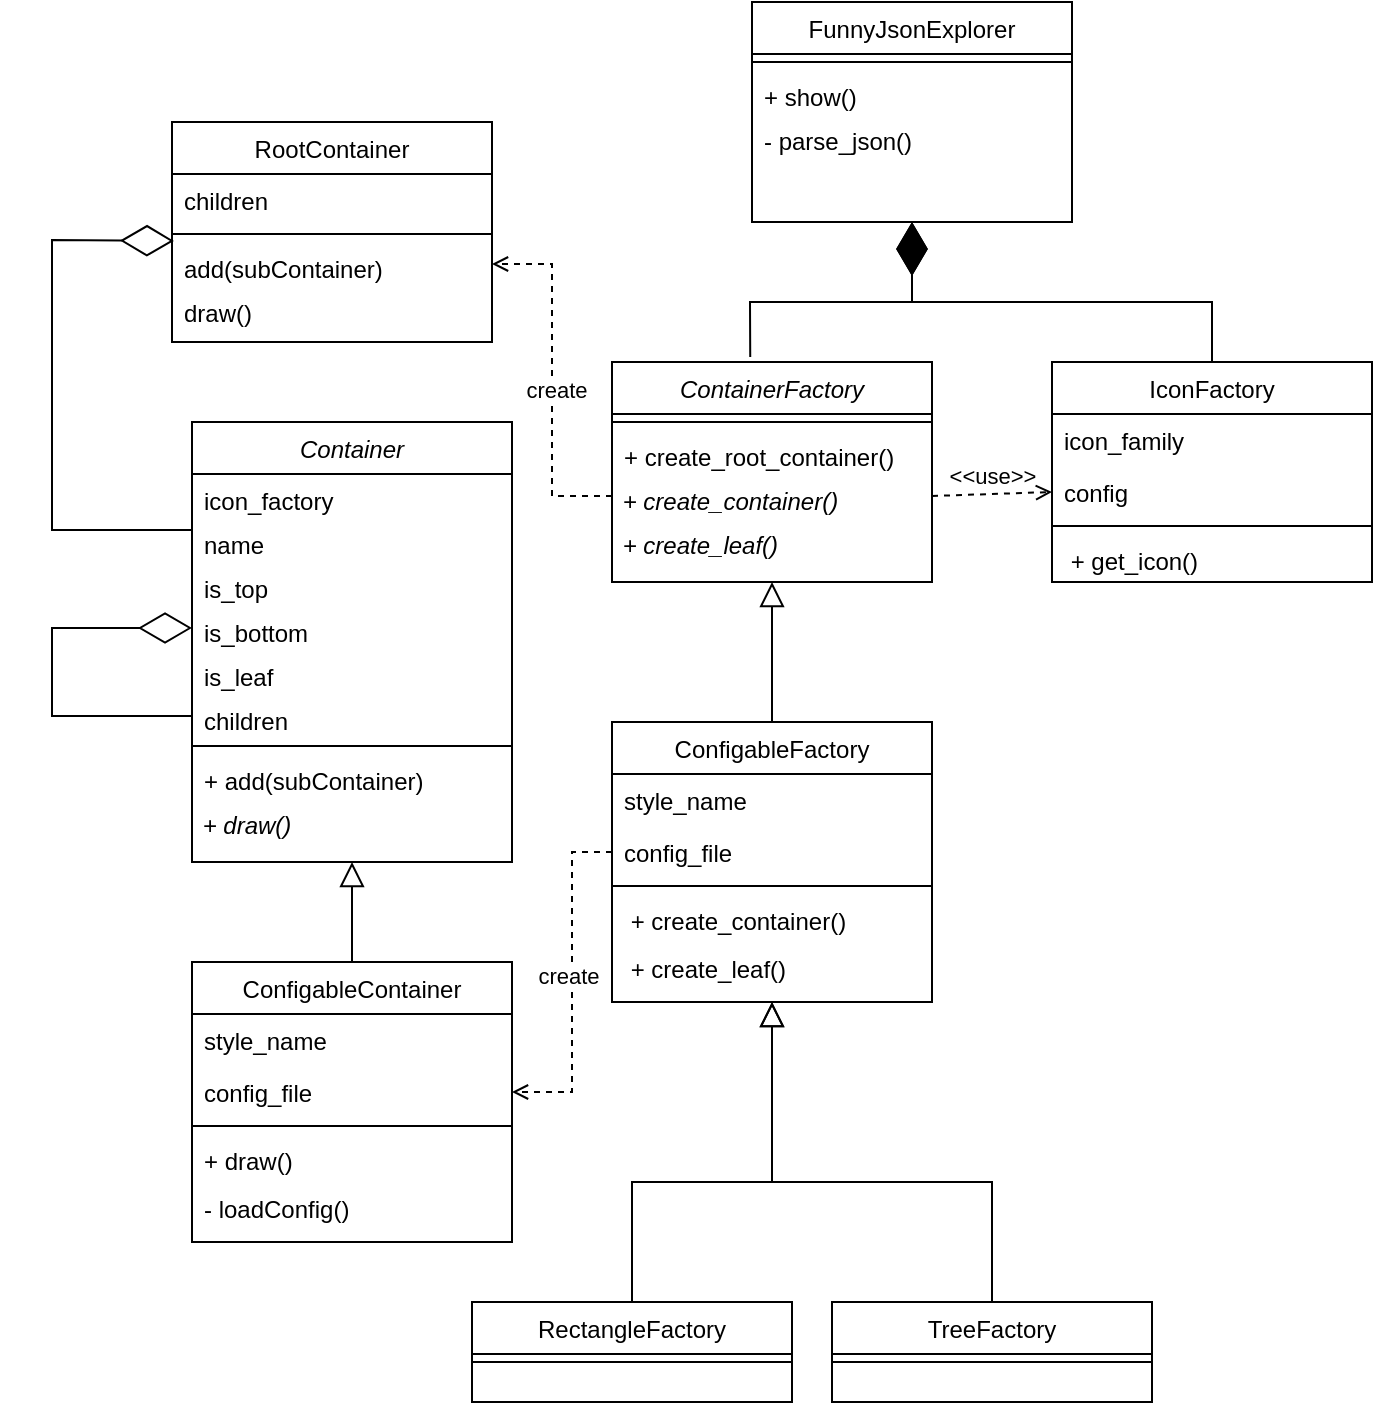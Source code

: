 <mxfile version="24.4.13" type="device">
  <diagram id="C5RBs43oDa-KdzZeNtuy" name="Page-1">
    <mxGraphModel dx="1344" dy="1404" grid="1" gridSize="10" guides="1" tooltips="1" connect="1" arrows="1" fold="1" page="1" pageScale="1" pageWidth="827" pageHeight="1169" math="0" shadow="0">
      <root>
        <mxCell id="WIyWlLk6GJQsqaUBKTNV-0" />
        <mxCell id="WIyWlLk6GJQsqaUBKTNV-1" parent="WIyWlLk6GJQsqaUBKTNV-0" />
        <mxCell id="zkfFHV4jXpPFQw0GAbJ--0" value="Container" style="swimlane;fontStyle=2;align=center;verticalAlign=top;childLayout=stackLayout;horizontal=1;startSize=26;horizontalStack=0;resizeParent=1;resizeLast=0;collapsible=1;marginBottom=0;rounded=0;shadow=0;strokeWidth=1;" parent="WIyWlLk6GJQsqaUBKTNV-1" vertex="1">
          <mxGeometry x="170" y="310" width="160" height="220" as="geometry">
            <mxRectangle x="220" y="120" width="160" height="26" as="alternateBounds" />
          </mxGeometry>
        </mxCell>
        <mxCell id="duJ0vpZc2g5-GDCdJEAK-10" value="icon_factory" style="text;align=left;verticalAlign=top;spacingLeft=4;spacingRight=4;overflow=hidden;rotatable=0;points=[[0,0.5],[1,0.5]];portConstraint=eastwest;rounded=0;shadow=0;html=0;" parent="zkfFHV4jXpPFQw0GAbJ--0" vertex="1">
          <mxGeometry y="26" width="160" height="22" as="geometry" />
        </mxCell>
        <mxCell id="zkfFHV4jXpPFQw0GAbJ--3" value="name" style="text;align=left;verticalAlign=top;spacingLeft=4;spacingRight=4;overflow=hidden;rotatable=0;points=[[0,0.5],[1,0.5]];portConstraint=eastwest;rounded=0;shadow=0;html=0;" parent="zkfFHV4jXpPFQw0GAbJ--0" vertex="1">
          <mxGeometry y="48" width="160" height="22" as="geometry" />
        </mxCell>
        <mxCell id="duJ0vpZc2g5-GDCdJEAK-11" value="is_top&#xa;" style="text;align=left;verticalAlign=top;spacingLeft=4;spacingRight=4;overflow=hidden;rotatable=0;points=[[0,0.5],[1,0.5]];portConstraint=eastwest;rounded=0;shadow=0;html=0;" parent="zkfFHV4jXpPFQw0GAbJ--0" vertex="1">
          <mxGeometry y="70" width="160" height="22" as="geometry" />
        </mxCell>
        <mxCell id="duJ0vpZc2g5-GDCdJEAK-8" value="is_bottom" style="text;align=left;verticalAlign=top;spacingLeft=4;spacingRight=4;overflow=hidden;rotatable=0;points=[[0,0.5],[1,0.5]];portConstraint=eastwest;rounded=0;shadow=0;html=0;" parent="zkfFHV4jXpPFQw0GAbJ--0" vertex="1">
          <mxGeometry y="92" width="160" height="22" as="geometry" />
        </mxCell>
        <mxCell id="zkfFHV4jXpPFQw0GAbJ--5" value="is_leaf" style="text;align=left;verticalAlign=top;spacingLeft=4;spacingRight=4;overflow=hidden;rotatable=0;points=[[0,0.5],[1,0.5]];portConstraint=eastwest;" parent="zkfFHV4jXpPFQw0GAbJ--0" vertex="1">
          <mxGeometry y="114" width="160" height="22" as="geometry" />
        </mxCell>
        <mxCell id="duJ0vpZc2g5-GDCdJEAK-9" value="children" style="text;align=left;verticalAlign=top;spacingLeft=4;spacingRight=4;overflow=hidden;rotatable=0;points=[[0,0.5],[1,0.5]];portConstraint=eastwest;" parent="zkfFHV4jXpPFQw0GAbJ--0" vertex="1">
          <mxGeometry y="136" width="160" height="22" as="geometry" />
        </mxCell>
        <mxCell id="zkfFHV4jXpPFQw0GAbJ--4" value="" style="line;html=1;strokeWidth=1;align=left;verticalAlign=middle;spacingTop=-1;spacingLeft=3;spacingRight=3;rotatable=0;labelPosition=right;points=[];portConstraint=eastwest;" parent="zkfFHV4jXpPFQw0GAbJ--0" vertex="1">
          <mxGeometry y="158" width="160" height="8" as="geometry" />
        </mxCell>
        <mxCell id="duJ0vpZc2g5-GDCdJEAK-14" value="+ add(subContainer)" style="text;align=left;verticalAlign=top;spacingLeft=4;spacingRight=4;overflow=hidden;rotatable=0;points=[[0,0.5],[1,0.5]];portConstraint=eastwest;" parent="zkfFHV4jXpPFQw0GAbJ--0" vertex="1">
          <mxGeometry y="166" width="160" height="22" as="geometry" />
        </mxCell>
        <mxCell id="6WIjI4Xxnoyfepmd8r0f-22" value="&lt;div&gt;&lt;span style=&quot;text-align: center; text-wrap: nowrap;&quot;&gt;&lt;i&gt;&amp;nbsp;+ draw()&lt;/i&gt;&lt;/span&gt;&lt;br&gt;&lt;/div&gt;" style="text;whiteSpace=wrap;html=1;" vertex="1" parent="zkfFHV4jXpPFQw0GAbJ--0">
          <mxGeometry y="188" width="160" height="22" as="geometry" />
        </mxCell>
        <mxCell id="6WIjI4Xxnoyfepmd8r0f-52" value="" style="endArrow=diamondThin;endFill=0;endSize=24;html=1;rounded=0;entryX=0;entryY=0.5;entryDx=0;entryDy=0;exitX=0;exitY=0.5;exitDx=0;exitDy=0;" edge="1" parent="zkfFHV4jXpPFQw0GAbJ--0" source="duJ0vpZc2g5-GDCdJEAK-9" target="duJ0vpZc2g5-GDCdJEAK-8">
          <mxGeometry width="160" relative="1" as="geometry">
            <mxPoint x="60" y="550" as="sourcePoint" />
            <mxPoint x="220" y="550" as="targetPoint" />
            <Array as="points">
              <mxPoint x="-70" y="147" />
              <mxPoint x="-70" y="103" />
            </Array>
          </mxGeometry>
        </mxCell>
        <mxCell id="zkfFHV4jXpPFQw0GAbJ--6" value="ConfigableContainer" style="swimlane;fontStyle=0;align=center;verticalAlign=top;childLayout=stackLayout;horizontal=1;startSize=26;horizontalStack=0;resizeParent=1;resizeLast=0;collapsible=1;marginBottom=0;rounded=0;shadow=0;strokeWidth=1;" parent="WIyWlLk6GJQsqaUBKTNV-1" vertex="1">
          <mxGeometry x="170" y="580" width="160" height="140" as="geometry">
            <mxRectangle x="130" y="380" width="160" height="26" as="alternateBounds" />
          </mxGeometry>
        </mxCell>
        <mxCell id="zkfFHV4jXpPFQw0GAbJ--7" value="style_name" style="text;align=left;verticalAlign=top;spacingLeft=4;spacingRight=4;overflow=hidden;rotatable=0;points=[[0,0.5],[1,0.5]];portConstraint=eastwest;" parent="zkfFHV4jXpPFQw0GAbJ--6" vertex="1">
          <mxGeometry y="26" width="160" height="26" as="geometry" />
        </mxCell>
        <mxCell id="zkfFHV4jXpPFQw0GAbJ--8" value="config_file" style="text;align=left;verticalAlign=top;spacingLeft=4;spacingRight=4;overflow=hidden;rotatable=0;points=[[0,0.5],[1,0.5]];portConstraint=eastwest;rounded=0;shadow=0;html=0;" parent="zkfFHV4jXpPFQw0GAbJ--6" vertex="1">
          <mxGeometry y="52" width="160" height="26" as="geometry" />
        </mxCell>
        <mxCell id="zkfFHV4jXpPFQw0GAbJ--9" value="" style="line;html=1;strokeWidth=1;align=left;verticalAlign=middle;spacingTop=-1;spacingLeft=3;spacingRight=3;rotatable=0;labelPosition=right;points=[];portConstraint=eastwest;" parent="zkfFHV4jXpPFQw0GAbJ--6" vertex="1">
          <mxGeometry y="78" width="160" height="8" as="geometry" />
        </mxCell>
        <mxCell id="zkfFHV4jXpPFQw0GAbJ--11" value="+ draw()" style="text;align=left;verticalAlign=top;spacingLeft=4;spacingRight=4;overflow=hidden;rotatable=0;points=[[0,0.5],[1,0.5]];portConstraint=eastwest;" parent="zkfFHV4jXpPFQw0GAbJ--6" vertex="1">
          <mxGeometry y="86" width="160" height="24" as="geometry" />
        </mxCell>
        <mxCell id="6WIjI4Xxnoyfepmd8r0f-9" value="- loadConfig()" style="text;align=left;verticalAlign=top;spacingLeft=4;spacingRight=4;overflow=hidden;rotatable=0;points=[[0,0.5],[1,0.5]];portConstraint=eastwest;" vertex="1" parent="zkfFHV4jXpPFQw0GAbJ--6">
          <mxGeometry y="110" width="160" height="24" as="geometry" />
        </mxCell>
        <mxCell id="zkfFHV4jXpPFQw0GAbJ--12" value="" style="endArrow=block;endSize=10;endFill=0;shadow=0;strokeWidth=1;rounded=0;curved=0;edgeStyle=elbowEdgeStyle;elbow=vertical;" parent="WIyWlLk6GJQsqaUBKTNV-1" source="zkfFHV4jXpPFQw0GAbJ--6" target="zkfFHV4jXpPFQw0GAbJ--0" edge="1">
          <mxGeometry width="160" relative="1" as="geometry">
            <mxPoint x="290" y="333" as="sourcePoint" />
            <mxPoint x="290" y="333" as="targetPoint" />
          </mxGeometry>
        </mxCell>
        <mxCell id="6WIjI4Xxnoyfepmd8r0f-3" value="RootContainer" style="swimlane;fontStyle=0;align=center;verticalAlign=top;childLayout=stackLayout;horizontal=1;startSize=26;horizontalStack=0;resizeParent=1;resizeLast=0;collapsible=1;marginBottom=0;rounded=0;shadow=0;strokeWidth=1;" vertex="1" parent="WIyWlLk6GJQsqaUBKTNV-1">
          <mxGeometry x="160" y="160" width="160" height="110" as="geometry">
            <mxRectangle x="130" y="380" width="160" height="26" as="alternateBounds" />
          </mxGeometry>
        </mxCell>
        <mxCell id="6WIjI4Xxnoyfepmd8r0f-5" value="children" style="text;align=left;verticalAlign=top;spacingLeft=4;spacingRight=4;overflow=hidden;rotatable=0;points=[[0,0.5],[1,0.5]];portConstraint=eastwest;rounded=0;shadow=0;html=0;" vertex="1" parent="6WIjI4Xxnoyfepmd8r0f-3">
          <mxGeometry y="26" width="160" height="26" as="geometry" />
        </mxCell>
        <mxCell id="6WIjI4Xxnoyfepmd8r0f-6" value="" style="line;html=1;strokeWidth=1;align=left;verticalAlign=middle;spacingTop=-1;spacingLeft=3;spacingRight=3;rotatable=0;labelPosition=right;points=[];portConstraint=eastwest;" vertex="1" parent="6WIjI4Xxnoyfepmd8r0f-3">
          <mxGeometry y="52" width="160" height="8" as="geometry" />
        </mxCell>
        <mxCell id="6WIjI4Xxnoyfepmd8r0f-8" value="add(subContainer)" style="text;align=left;verticalAlign=top;spacingLeft=4;spacingRight=4;overflow=hidden;rotatable=0;points=[[0,0.5],[1,0.5]];portConstraint=eastwest;" vertex="1" parent="6WIjI4Xxnoyfepmd8r0f-3">
          <mxGeometry y="60" width="160" height="22" as="geometry" />
        </mxCell>
        <mxCell id="6WIjI4Xxnoyfepmd8r0f-7" value="draw()" style="text;align=left;verticalAlign=top;spacingLeft=4;spacingRight=4;overflow=hidden;rotatable=0;points=[[0,0.5],[1,0.5]];portConstraint=eastwest;" vertex="1" parent="6WIjI4Xxnoyfepmd8r0f-3">
          <mxGeometry y="82" width="160" height="26" as="geometry" />
        </mxCell>
        <mxCell id="6WIjI4Xxnoyfepmd8r0f-11" value="ContainerFactory" style="swimlane;fontStyle=2;align=center;verticalAlign=top;childLayout=stackLayout;horizontal=1;startSize=26;horizontalStack=0;resizeParent=1;resizeLast=0;collapsible=1;marginBottom=0;rounded=0;shadow=0;strokeWidth=1;" vertex="1" parent="WIyWlLk6GJQsqaUBKTNV-1">
          <mxGeometry x="380" y="280" width="160" height="110" as="geometry">
            <mxRectangle x="220" y="120" width="160" height="26" as="alternateBounds" />
          </mxGeometry>
        </mxCell>
        <mxCell id="6WIjI4Xxnoyfepmd8r0f-18" value="" style="line;html=1;strokeWidth=1;align=left;verticalAlign=middle;spacingTop=-1;spacingLeft=3;spacingRight=3;rotatable=0;labelPosition=right;points=[];portConstraint=eastwest;" vertex="1" parent="6WIjI4Xxnoyfepmd8r0f-11">
          <mxGeometry y="26" width="160" height="8" as="geometry" />
        </mxCell>
        <mxCell id="6WIjI4Xxnoyfepmd8r0f-20" value="+ create_root_container()" style="text;align=left;verticalAlign=top;spacingLeft=4;spacingRight=4;overflow=hidden;rotatable=0;points=[[0,0.5],[1,0.5]];portConstraint=eastwest;" vertex="1" parent="6WIjI4Xxnoyfepmd8r0f-11">
          <mxGeometry y="34" width="160" height="22" as="geometry" />
        </mxCell>
        <mxCell id="6WIjI4Xxnoyfepmd8r0f-23" value="&lt;div&gt;&lt;span style=&quot;text-wrap: nowrap;&quot;&gt;&lt;i&gt;&amp;nbsp;+ create_container()&lt;/i&gt;&lt;/span&gt;&lt;br&gt;&lt;/div&gt;" style="text;whiteSpace=wrap;html=1;" vertex="1" parent="6WIjI4Xxnoyfepmd8r0f-11">
          <mxGeometry y="56" width="160" height="22" as="geometry" />
        </mxCell>
        <mxCell id="6WIjI4Xxnoyfepmd8r0f-25" value="&lt;div&gt;&lt;span style=&quot;text-wrap: nowrap;&quot;&gt;&lt;i&gt;&amp;nbsp;+ create_leaf()&lt;/i&gt;&lt;/span&gt;&lt;br&gt;&lt;/div&gt;" style="text;whiteSpace=wrap;html=1;" vertex="1" parent="6WIjI4Xxnoyfepmd8r0f-11">
          <mxGeometry y="78" width="160" height="22" as="geometry" />
        </mxCell>
        <mxCell id="6WIjI4Xxnoyfepmd8r0f-26" value="ConfigableFactory" style="swimlane;fontStyle=0;align=center;verticalAlign=top;childLayout=stackLayout;horizontal=1;startSize=26;horizontalStack=0;resizeParent=1;resizeLast=0;collapsible=1;marginBottom=0;rounded=0;shadow=0;strokeWidth=1;" vertex="1" parent="WIyWlLk6GJQsqaUBKTNV-1">
          <mxGeometry x="380" y="460" width="160" height="140" as="geometry">
            <mxRectangle x="130" y="380" width="160" height="26" as="alternateBounds" />
          </mxGeometry>
        </mxCell>
        <mxCell id="6WIjI4Xxnoyfepmd8r0f-27" value="style_name" style="text;align=left;verticalAlign=top;spacingLeft=4;spacingRight=4;overflow=hidden;rotatable=0;points=[[0,0.5],[1,0.5]];portConstraint=eastwest;" vertex="1" parent="6WIjI4Xxnoyfepmd8r0f-26">
          <mxGeometry y="26" width="160" height="26" as="geometry" />
        </mxCell>
        <mxCell id="6WIjI4Xxnoyfepmd8r0f-28" value="config_file" style="text;align=left;verticalAlign=top;spacingLeft=4;spacingRight=4;overflow=hidden;rotatable=0;points=[[0,0.5],[1,0.5]];portConstraint=eastwest;rounded=0;shadow=0;html=0;" vertex="1" parent="6WIjI4Xxnoyfepmd8r0f-26">
          <mxGeometry y="52" width="160" height="26" as="geometry" />
        </mxCell>
        <mxCell id="6WIjI4Xxnoyfepmd8r0f-29" value="" style="line;html=1;strokeWidth=1;align=left;verticalAlign=middle;spacingTop=-1;spacingLeft=3;spacingRight=3;rotatable=0;labelPosition=right;points=[];portConstraint=eastwest;" vertex="1" parent="6WIjI4Xxnoyfepmd8r0f-26">
          <mxGeometry y="78" width="160" height="8" as="geometry" />
        </mxCell>
        <mxCell id="6WIjI4Xxnoyfepmd8r0f-30" value=" + create_container()" style="text;align=left;verticalAlign=top;spacingLeft=4;spacingRight=4;overflow=hidden;rotatable=0;points=[[0,0.5],[1,0.5]];portConstraint=eastwest;" vertex="1" parent="6WIjI4Xxnoyfepmd8r0f-26">
          <mxGeometry y="86" width="160" height="24" as="geometry" />
        </mxCell>
        <mxCell id="6WIjI4Xxnoyfepmd8r0f-34" value=" + create_leaf()" style="text;align=left;verticalAlign=top;spacingLeft=4;spacingRight=4;overflow=hidden;rotatable=0;points=[[0,0.5],[1,0.5]];portConstraint=eastwest;" vertex="1" parent="6WIjI4Xxnoyfepmd8r0f-26">
          <mxGeometry y="110" width="160" height="24" as="geometry" />
        </mxCell>
        <mxCell id="6WIjI4Xxnoyfepmd8r0f-33" value="" style="endArrow=block;endSize=10;endFill=0;shadow=0;strokeWidth=1;rounded=0;curved=0;edgeStyle=elbowEdgeStyle;elbow=vertical;entryX=0.5;entryY=1;entryDx=0;entryDy=0;exitX=0.5;exitY=0;exitDx=0;exitDy=0;" edge="1" parent="WIyWlLk6GJQsqaUBKTNV-1" source="6WIjI4Xxnoyfepmd8r0f-26" target="6WIjI4Xxnoyfepmd8r0f-11">
          <mxGeometry width="160" relative="1" as="geometry">
            <mxPoint x="220" y="660" as="sourcePoint" />
            <mxPoint x="220" y="610" as="targetPoint" />
          </mxGeometry>
        </mxCell>
        <mxCell id="6WIjI4Xxnoyfepmd8r0f-35" value="TreeFactory" style="swimlane;fontStyle=0;align=center;verticalAlign=top;childLayout=stackLayout;horizontal=1;startSize=26;horizontalStack=0;resizeParent=1;resizeLast=0;collapsible=1;marginBottom=0;rounded=0;shadow=0;strokeWidth=1;" vertex="1" parent="WIyWlLk6GJQsqaUBKTNV-1">
          <mxGeometry x="490" y="750" width="160" height="50" as="geometry">
            <mxRectangle x="130" y="380" width="160" height="26" as="alternateBounds" />
          </mxGeometry>
        </mxCell>
        <mxCell id="6WIjI4Xxnoyfepmd8r0f-38" value="" style="line;html=1;strokeWidth=1;align=left;verticalAlign=middle;spacingTop=-1;spacingLeft=3;spacingRight=3;rotatable=0;labelPosition=right;points=[];portConstraint=eastwest;" vertex="1" parent="6WIjI4Xxnoyfepmd8r0f-35">
          <mxGeometry y="26" width="160" height="8" as="geometry" />
        </mxCell>
        <mxCell id="6WIjI4Xxnoyfepmd8r0f-41" value="RectangleFactory" style="swimlane;fontStyle=0;align=center;verticalAlign=top;childLayout=stackLayout;horizontal=1;startSize=26;horizontalStack=0;resizeParent=1;resizeLast=0;collapsible=1;marginBottom=0;rounded=0;shadow=0;strokeWidth=1;" vertex="1" parent="WIyWlLk6GJQsqaUBKTNV-1">
          <mxGeometry x="310" y="750" width="160" height="50" as="geometry">
            <mxRectangle x="130" y="380" width="160" height="26" as="alternateBounds" />
          </mxGeometry>
        </mxCell>
        <mxCell id="6WIjI4Xxnoyfepmd8r0f-42" value="" style="line;html=1;strokeWidth=1;align=left;verticalAlign=middle;spacingTop=-1;spacingLeft=3;spacingRight=3;rotatable=0;labelPosition=right;points=[];portConstraint=eastwest;" vertex="1" parent="6WIjI4Xxnoyfepmd8r0f-41">
          <mxGeometry y="26" width="160" height="8" as="geometry" />
        </mxCell>
        <mxCell id="6WIjI4Xxnoyfepmd8r0f-44" value="" style="endArrow=block;endSize=10;endFill=0;shadow=0;strokeWidth=1;rounded=0;curved=0;edgeStyle=elbowEdgeStyle;elbow=vertical;exitX=0.5;exitY=0;exitDx=0;exitDy=0;entryX=0.5;entryY=1;entryDx=0;entryDy=0;" edge="1" parent="WIyWlLk6GJQsqaUBKTNV-1" source="6WIjI4Xxnoyfepmd8r0f-41" target="6WIjI4Xxnoyfepmd8r0f-26">
          <mxGeometry width="160" relative="1" as="geometry">
            <mxPoint x="220" y="660" as="sourcePoint" />
            <mxPoint x="220" y="610" as="targetPoint" />
            <Array as="points">
              <mxPoint x="470" y="690" />
            </Array>
          </mxGeometry>
        </mxCell>
        <mxCell id="6WIjI4Xxnoyfepmd8r0f-45" value="" style="endArrow=block;endSize=10;endFill=0;shadow=0;strokeWidth=1;rounded=0;curved=0;edgeStyle=elbowEdgeStyle;elbow=vertical;exitX=0.5;exitY=0;exitDx=0;exitDy=0;" edge="1" parent="WIyWlLk6GJQsqaUBKTNV-1" source="6WIjI4Xxnoyfepmd8r0f-35">
          <mxGeometry width="160" relative="1" as="geometry">
            <mxPoint x="420" y="740" as="sourcePoint" />
            <mxPoint x="460" y="600" as="targetPoint" />
            <Array as="points">
              <mxPoint x="510" y="690" />
            </Array>
          </mxGeometry>
        </mxCell>
        <mxCell id="6WIjI4Xxnoyfepmd8r0f-47" value="" style="html=1;verticalAlign=bottom;labelBackgroundColor=none;endArrow=open;endFill=0;dashed=1;rounded=0;exitX=0;exitY=0.5;exitDx=0;exitDy=0;entryX=1;entryY=0.5;entryDx=0;entryDy=0;" edge="1" parent="WIyWlLk6GJQsqaUBKTNV-1" source="6WIjI4Xxnoyfepmd8r0f-28" target="zkfFHV4jXpPFQw0GAbJ--8">
          <mxGeometry width="160" relative="1" as="geometry">
            <mxPoint x="350" y="940" as="sourcePoint" />
            <mxPoint x="510" y="940" as="targetPoint" />
            <Array as="points">
              <mxPoint x="360" y="525" />
              <mxPoint x="360" y="645" />
            </Array>
          </mxGeometry>
        </mxCell>
        <mxCell id="6WIjI4Xxnoyfepmd8r0f-48" value="create" style="edgeLabel;html=1;align=center;verticalAlign=middle;resizable=0;points=[];" vertex="1" connectable="0" parent="6WIjI4Xxnoyfepmd8r0f-47">
          <mxGeometry x="-0.048" y="-2" relative="1" as="geometry">
            <mxPoint y="1" as="offset" />
          </mxGeometry>
        </mxCell>
        <mxCell id="6WIjI4Xxnoyfepmd8r0f-49" value="" style="html=1;verticalAlign=bottom;labelBackgroundColor=none;endArrow=open;endFill=0;dashed=1;rounded=0;exitX=0;exitY=0.5;exitDx=0;exitDy=0;entryX=1;entryY=0.5;entryDx=0;entryDy=0;" edge="1" parent="WIyWlLk6GJQsqaUBKTNV-1" source="6WIjI4Xxnoyfepmd8r0f-23" target="6WIjI4Xxnoyfepmd8r0f-8">
          <mxGeometry width="160" relative="1" as="geometry">
            <mxPoint x="380" y="360" as="sourcePoint" />
            <mxPoint x="330" y="480" as="targetPoint" />
            <Array as="points">
              <mxPoint x="350" y="347" />
              <mxPoint x="350" y="231" />
            </Array>
          </mxGeometry>
        </mxCell>
        <mxCell id="6WIjI4Xxnoyfepmd8r0f-50" value="create" style="edgeLabel;html=1;align=center;verticalAlign=middle;resizable=0;points=[];" vertex="1" connectable="0" parent="6WIjI4Xxnoyfepmd8r0f-49">
          <mxGeometry x="-0.048" y="-2" relative="1" as="geometry">
            <mxPoint y="1" as="offset" />
          </mxGeometry>
        </mxCell>
        <mxCell id="6WIjI4Xxnoyfepmd8r0f-53" value="" style="endArrow=diamondThin;endFill=0;endSize=24;html=1;rounded=0;entryX=0.006;entryY=-0.024;entryDx=0;entryDy=0;exitX=0;exitY=0.5;exitDx=0;exitDy=0;entryPerimeter=0;" edge="1" parent="WIyWlLk6GJQsqaUBKTNV-1" target="6WIjI4Xxnoyfepmd8r0f-8">
          <mxGeometry width="160" relative="1" as="geometry">
            <mxPoint x="170" y="364" as="sourcePoint" />
            <mxPoint x="170" y="320" as="targetPoint" />
            <Array as="points">
              <mxPoint x="100" y="364" />
              <mxPoint x="100" y="219" />
            </Array>
          </mxGeometry>
        </mxCell>
        <mxCell id="6WIjI4Xxnoyfepmd8r0f-54" value="IconFactory" style="swimlane;fontStyle=0;align=center;verticalAlign=top;childLayout=stackLayout;horizontal=1;startSize=26;horizontalStack=0;resizeParent=1;resizeLast=0;collapsible=1;marginBottom=0;rounded=0;shadow=0;strokeWidth=1;" vertex="1" parent="WIyWlLk6GJQsqaUBKTNV-1">
          <mxGeometry x="600" y="280" width="160" height="110" as="geometry">
            <mxRectangle x="130" y="380" width="160" height="26" as="alternateBounds" />
          </mxGeometry>
        </mxCell>
        <mxCell id="6WIjI4Xxnoyfepmd8r0f-55" value="icon_family" style="text;align=left;verticalAlign=top;spacingLeft=4;spacingRight=4;overflow=hidden;rotatable=0;points=[[0,0.5],[1,0.5]];portConstraint=eastwest;" vertex="1" parent="6WIjI4Xxnoyfepmd8r0f-54">
          <mxGeometry y="26" width="160" height="26" as="geometry" />
        </mxCell>
        <mxCell id="6WIjI4Xxnoyfepmd8r0f-56" value="config" style="text;align=left;verticalAlign=top;spacingLeft=4;spacingRight=4;overflow=hidden;rotatable=0;points=[[0,0.5],[1,0.5]];portConstraint=eastwest;rounded=0;shadow=0;html=0;" vertex="1" parent="6WIjI4Xxnoyfepmd8r0f-54">
          <mxGeometry y="52" width="160" height="26" as="geometry" />
        </mxCell>
        <mxCell id="6WIjI4Xxnoyfepmd8r0f-57" value="" style="line;html=1;strokeWidth=1;align=left;verticalAlign=middle;spacingTop=-1;spacingLeft=3;spacingRight=3;rotatable=0;labelPosition=right;points=[];portConstraint=eastwest;" vertex="1" parent="6WIjI4Xxnoyfepmd8r0f-54">
          <mxGeometry y="78" width="160" height="8" as="geometry" />
        </mxCell>
        <mxCell id="6WIjI4Xxnoyfepmd8r0f-58" value=" + get_icon()" style="text;align=left;verticalAlign=top;spacingLeft=4;spacingRight=4;overflow=hidden;rotatable=0;points=[[0,0.5],[1,0.5]];portConstraint=eastwest;" vertex="1" parent="6WIjI4Xxnoyfepmd8r0f-54">
          <mxGeometry y="86" width="160" height="24" as="geometry" />
        </mxCell>
        <mxCell id="6WIjI4Xxnoyfepmd8r0f-65" value="FunnyJsonExplorer" style="swimlane;fontStyle=0;align=center;verticalAlign=top;childLayout=stackLayout;horizontal=1;startSize=26;horizontalStack=0;resizeParent=1;resizeLast=0;collapsible=1;marginBottom=0;rounded=0;shadow=0;strokeWidth=1;" vertex="1" parent="WIyWlLk6GJQsqaUBKTNV-1">
          <mxGeometry x="450" y="100" width="160" height="110" as="geometry">
            <mxRectangle x="130" y="380" width="160" height="26" as="alternateBounds" />
          </mxGeometry>
        </mxCell>
        <mxCell id="6WIjI4Xxnoyfepmd8r0f-67" value="" style="line;html=1;strokeWidth=1;align=left;verticalAlign=middle;spacingTop=-1;spacingLeft=3;spacingRight=3;rotatable=0;labelPosition=right;points=[];portConstraint=eastwest;" vertex="1" parent="6WIjI4Xxnoyfepmd8r0f-65">
          <mxGeometry y="26" width="160" height="8" as="geometry" />
        </mxCell>
        <mxCell id="6WIjI4Xxnoyfepmd8r0f-68" value="+ show()&#xa;" style="text;align=left;verticalAlign=top;spacingLeft=4;spacingRight=4;overflow=hidden;rotatable=0;points=[[0,0.5],[1,0.5]];portConstraint=eastwest;" vertex="1" parent="6WIjI4Xxnoyfepmd8r0f-65">
          <mxGeometry y="34" width="160" height="22" as="geometry" />
        </mxCell>
        <mxCell id="6WIjI4Xxnoyfepmd8r0f-69" value="- parse_json()" style="text;align=left;verticalAlign=top;spacingLeft=4;spacingRight=4;overflow=hidden;rotatable=0;points=[[0,0.5],[1,0.5]];portConstraint=eastwest;" vertex="1" parent="6WIjI4Xxnoyfepmd8r0f-65">
          <mxGeometry y="56" width="160" height="26" as="geometry" />
        </mxCell>
        <mxCell id="6WIjI4Xxnoyfepmd8r0f-72" value="" style="endArrow=diamondThin;endFill=1;endSize=24;html=1;rounded=0;exitX=0.432;exitY=-0.023;exitDx=0;exitDy=0;exitPerimeter=0;entryX=0.5;entryY=1;entryDx=0;entryDy=0;" edge="1" parent="WIyWlLk6GJQsqaUBKTNV-1" source="6WIjI4Xxnoyfepmd8r0f-11" target="6WIjI4Xxnoyfepmd8r0f-65">
          <mxGeometry width="160" relative="1" as="geometry">
            <mxPoint x="430" y="250" as="sourcePoint" />
            <mxPoint x="590" y="250" as="targetPoint" />
            <Array as="points">
              <mxPoint x="449" y="250" />
              <mxPoint x="530" y="250" />
            </Array>
          </mxGeometry>
        </mxCell>
        <mxCell id="6WIjI4Xxnoyfepmd8r0f-73" value="" style="endArrow=diamondThin;endFill=1;endSize=24;html=1;rounded=0;exitX=0.5;exitY=0;exitDx=0;exitDy=0;entryX=0.5;entryY=1;entryDx=0;entryDy=0;" edge="1" parent="WIyWlLk6GJQsqaUBKTNV-1" source="6WIjI4Xxnoyfepmd8r0f-54" target="6WIjI4Xxnoyfepmd8r0f-65">
          <mxGeometry width="160" relative="1" as="geometry">
            <mxPoint x="646.56" y="278.35" as="sourcePoint" />
            <mxPoint x="810" y="250" as="targetPoint" />
            <Array as="points">
              <mxPoint x="680" y="250" />
              <mxPoint x="530" y="250" />
            </Array>
          </mxGeometry>
        </mxCell>
        <mxCell id="6WIjI4Xxnoyfepmd8r0f-75" value="&amp;lt;&amp;lt;use&amp;gt;&amp;gt;" style="html=1;verticalAlign=bottom;labelBackgroundColor=none;endArrow=open;endFill=0;dashed=1;rounded=0;exitX=1;exitY=0.5;exitDx=0;exitDy=0;entryX=0;entryY=0.5;entryDx=0;entryDy=0;" edge="1" parent="WIyWlLk6GJQsqaUBKTNV-1" source="6WIjI4Xxnoyfepmd8r0f-23" target="6WIjI4Xxnoyfepmd8r0f-56">
          <mxGeometry width="160" relative="1" as="geometry">
            <mxPoint x="560" y="440" as="sourcePoint" />
            <mxPoint x="580" y="345.0" as="targetPoint" />
          </mxGeometry>
        </mxCell>
      </root>
    </mxGraphModel>
  </diagram>
</mxfile>
